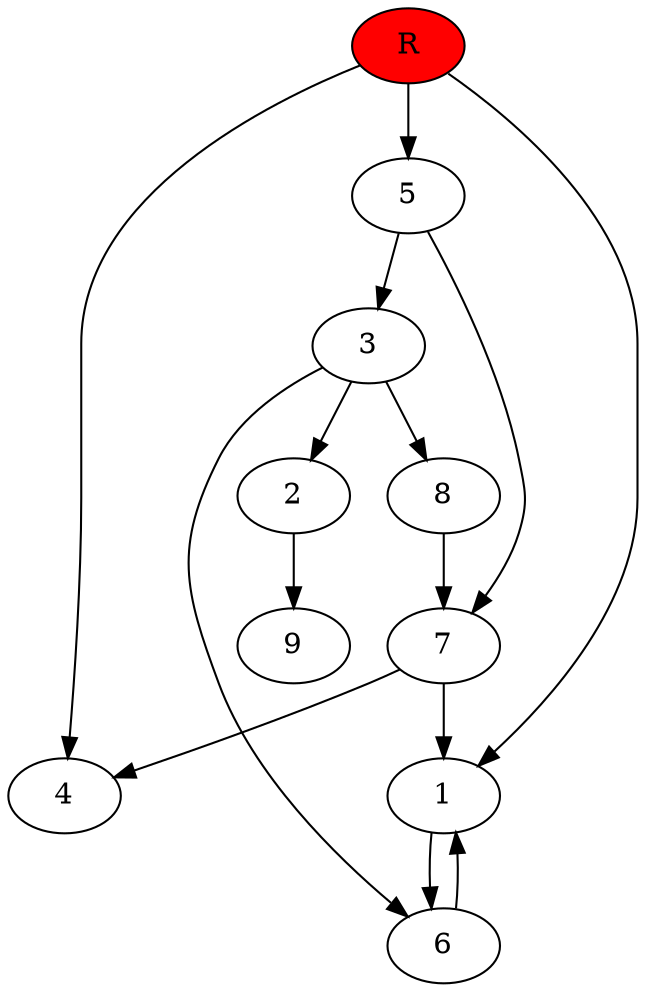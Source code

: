 digraph prb81731 {
	1
	2
	3
	4
	5
	6
	7
	8
	R [fillcolor="#ff0000" style=filled]
	1 -> 6
	2 -> 9
	3 -> 2
	3 -> 6
	3 -> 8
	5 -> 3
	5 -> 7
	6 -> 1
	7 -> 1
	7 -> 4
	8 -> 7
	R -> 1
	R -> 4
	R -> 5
}

